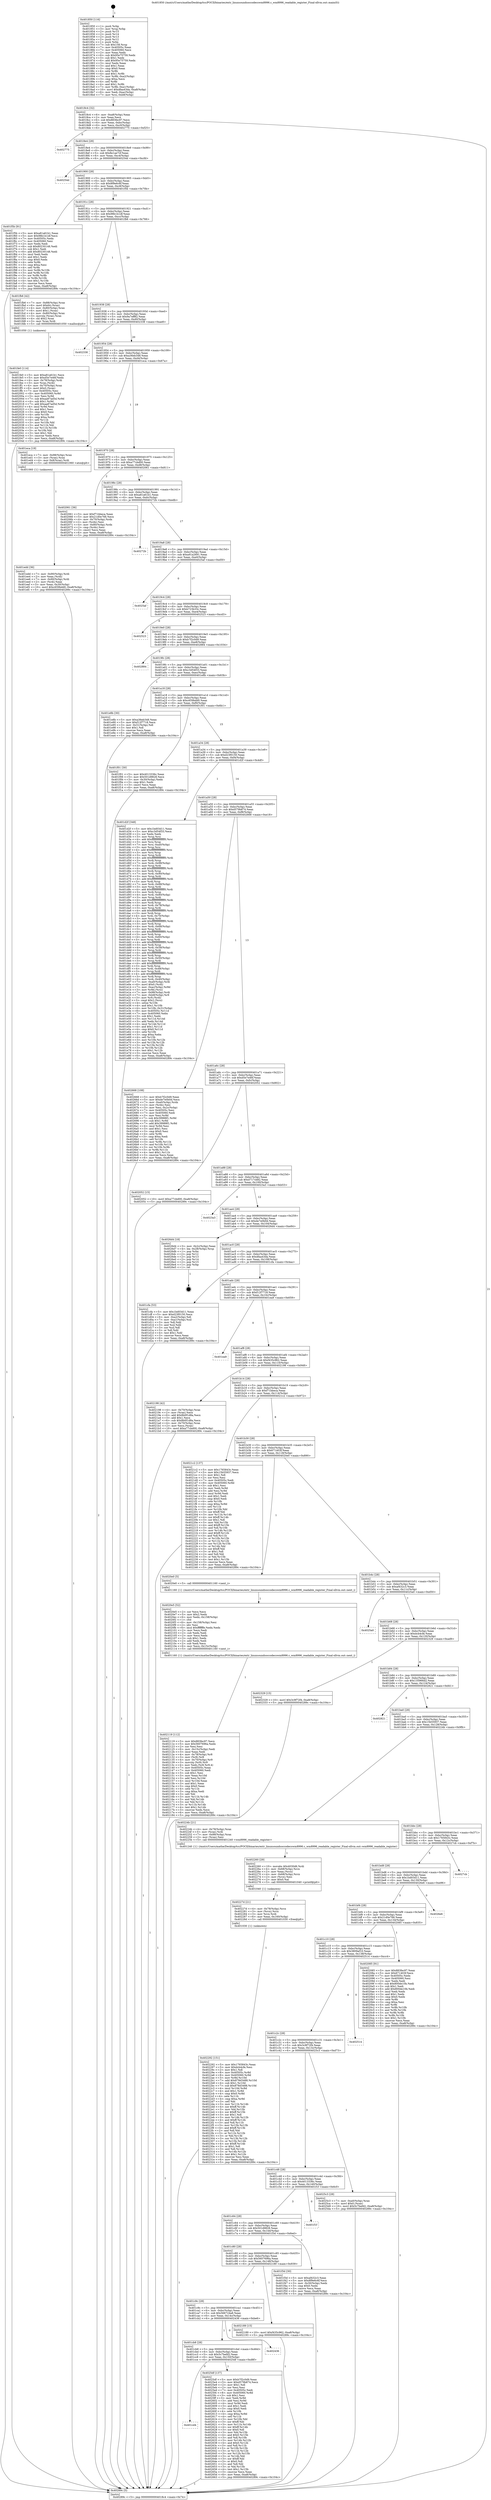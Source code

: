 digraph "0x401850" {
  label = "0x401850 (/mnt/c/Users/mathe/Desktop/tcc/POCII/binaries/extr_linuxsoundsoccodecswm8996.c_wm8996_readable_register_Final-ollvm.out::main(0))"
  labelloc = "t"
  node[shape=record]

  Entry [label="",width=0.3,height=0.3,shape=circle,fillcolor=black,style=filled]
  "0x4018c4" [label="{
     0x4018c4 [32]\l
     | [instrs]\l
     &nbsp;&nbsp;0x4018c4 \<+6\>: mov -0xa8(%rbp),%eax\l
     &nbsp;&nbsp;0x4018ca \<+2\>: mov %eax,%ecx\l
     &nbsp;&nbsp;0x4018cc \<+6\>: sub $0x883fec97,%ecx\l
     &nbsp;&nbsp;0x4018d2 \<+6\>: mov %eax,-0xbc(%rbp)\l
     &nbsp;&nbsp;0x4018d8 \<+6\>: mov %ecx,-0xc0(%rbp)\l
     &nbsp;&nbsp;0x4018de \<+6\>: je 0000000000402775 \<main+0xf25\>\l
  }"]
  "0x402775" [label="{
     0x402775\l
  }", style=dashed]
  "0x4018e4" [label="{
     0x4018e4 [28]\l
     | [instrs]\l
     &nbsp;&nbsp;0x4018e4 \<+5\>: jmp 00000000004018e9 \<main+0x99\>\l
     &nbsp;&nbsp;0x4018e9 \<+6\>: mov -0xbc(%rbp),%eax\l
     &nbsp;&nbsp;0x4018ef \<+5\>: sub $0x8e1ae7cf,%eax\l
     &nbsp;&nbsp;0x4018f4 \<+6\>: mov %eax,-0xc4(%rbp)\l
     &nbsp;&nbsp;0x4018fa \<+6\>: je 000000000040254d \<main+0xcfd\>\l
  }"]
  Exit [label="",width=0.3,height=0.3,shape=circle,fillcolor=black,style=filled,peripheries=2]
  "0x40254d" [label="{
     0x40254d\l
  }", style=dashed]
  "0x401900" [label="{
     0x401900 [28]\l
     | [instrs]\l
     &nbsp;&nbsp;0x401900 \<+5\>: jmp 0000000000401905 \<main+0xb5\>\l
     &nbsp;&nbsp;0x401905 \<+6\>: mov -0xbc(%rbp),%eax\l
     &nbsp;&nbsp;0x40190b \<+5\>: sub $0x8f9e6c6f,%eax\l
     &nbsp;&nbsp;0x401910 \<+6\>: mov %eax,-0xc8(%rbp)\l
     &nbsp;&nbsp;0x401916 \<+6\>: je 0000000000401f5b \<main+0x70b\>\l
  }"]
  "0x401cd4" [label="{
     0x401cd4\l
  }", style=dashed]
  "0x401f5b" [label="{
     0x401f5b [91]\l
     | [instrs]\l
     &nbsp;&nbsp;0x401f5b \<+5\>: mov $0xa81a61b1,%eax\l
     &nbsp;&nbsp;0x401f60 \<+5\>: mov $0x98b1b1df,%ecx\l
     &nbsp;&nbsp;0x401f65 \<+7\>: mov 0x40505c,%edx\l
     &nbsp;&nbsp;0x401f6c \<+7\>: mov 0x405060,%esi\l
     &nbsp;&nbsp;0x401f73 \<+2\>: mov %edx,%edi\l
     &nbsp;&nbsp;0x401f75 \<+6\>: sub $0x80230148,%edi\l
     &nbsp;&nbsp;0x401f7b \<+3\>: sub $0x1,%edi\l
     &nbsp;&nbsp;0x401f7e \<+6\>: add $0x80230148,%edi\l
     &nbsp;&nbsp;0x401f84 \<+3\>: imul %edi,%edx\l
     &nbsp;&nbsp;0x401f87 \<+3\>: and $0x1,%edx\l
     &nbsp;&nbsp;0x401f8a \<+3\>: cmp $0x0,%edx\l
     &nbsp;&nbsp;0x401f8d \<+4\>: sete %r8b\l
     &nbsp;&nbsp;0x401f91 \<+3\>: cmp $0xa,%esi\l
     &nbsp;&nbsp;0x401f94 \<+4\>: setl %r9b\l
     &nbsp;&nbsp;0x401f98 \<+3\>: mov %r8b,%r10b\l
     &nbsp;&nbsp;0x401f9b \<+3\>: and %r9b,%r10b\l
     &nbsp;&nbsp;0x401f9e \<+3\>: xor %r9b,%r8b\l
     &nbsp;&nbsp;0x401fa1 \<+3\>: or %r8b,%r10b\l
     &nbsp;&nbsp;0x401fa4 \<+4\>: test $0x1,%r10b\l
     &nbsp;&nbsp;0x401fa8 \<+3\>: cmovne %ecx,%eax\l
     &nbsp;&nbsp;0x401fab \<+6\>: mov %eax,-0xa8(%rbp)\l
     &nbsp;&nbsp;0x401fb1 \<+5\>: jmp 000000000040289c \<main+0x104c\>\l
  }"]
  "0x40191c" [label="{
     0x40191c [28]\l
     | [instrs]\l
     &nbsp;&nbsp;0x40191c \<+5\>: jmp 0000000000401921 \<main+0xd1\>\l
     &nbsp;&nbsp;0x401921 \<+6\>: mov -0xbc(%rbp),%eax\l
     &nbsp;&nbsp;0x401927 \<+5\>: sub $0x98b1b1df,%eax\l
     &nbsp;&nbsp;0x40192c \<+6\>: mov %eax,-0xcc(%rbp)\l
     &nbsp;&nbsp;0x401932 \<+6\>: je 0000000000401fb6 \<main+0x766\>\l
  }"]
  "0x4025df" [label="{
     0x4025df [137]\l
     | [instrs]\l
     &nbsp;&nbsp;0x4025df \<+5\>: mov $0xb7f2c0d9,%eax\l
     &nbsp;&nbsp;0x4025e4 \<+5\>: mov $0xd579b874,%ecx\l
     &nbsp;&nbsp;0x4025e9 \<+2\>: mov $0x1,%dl\l
     &nbsp;&nbsp;0x4025eb \<+2\>: xor %esi,%esi\l
     &nbsp;&nbsp;0x4025ed \<+7\>: mov 0x40505c,%edi\l
     &nbsp;&nbsp;0x4025f4 \<+8\>: mov 0x405060,%r8d\l
     &nbsp;&nbsp;0x4025fc \<+3\>: sub $0x1,%esi\l
     &nbsp;&nbsp;0x4025ff \<+3\>: mov %edi,%r9d\l
     &nbsp;&nbsp;0x402602 \<+3\>: add %esi,%r9d\l
     &nbsp;&nbsp;0x402605 \<+4\>: imul %r9d,%edi\l
     &nbsp;&nbsp;0x402609 \<+3\>: and $0x1,%edi\l
     &nbsp;&nbsp;0x40260c \<+3\>: cmp $0x0,%edi\l
     &nbsp;&nbsp;0x40260f \<+4\>: sete %r10b\l
     &nbsp;&nbsp;0x402613 \<+4\>: cmp $0xa,%r8d\l
     &nbsp;&nbsp;0x402617 \<+4\>: setl %r11b\l
     &nbsp;&nbsp;0x40261b \<+3\>: mov %r10b,%bl\l
     &nbsp;&nbsp;0x40261e \<+3\>: xor $0xff,%bl\l
     &nbsp;&nbsp;0x402621 \<+3\>: mov %r11b,%r14b\l
     &nbsp;&nbsp;0x402624 \<+4\>: xor $0xff,%r14b\l
     &nbsp;&nbsp;0x402628 \<+3\>: xor $0x0,%dl\l
     &nbsp;&nbsp;0x40262b \<+3\>: mov %bl,%r15b\l
     &nbsp;&nbsp;0x40262e \<+4\>: and $0x0,%r15b\l
     &nbsp;&nbsp;0x402632 \<+3\>: and %dl,%r10b\l
     &nbsp;&nbsp;0x402635 \<+3\>: mov %r14b,%r12b\l
     &nbsp;&nbsp;0x402638 \<+4\>: and $0x0,%r12b\l
     &nbsp;&nbsp;0x40263c \<+3\>: and %dl,%r11b\l
     &nbsp;&nbsp;0x40263f \<+3\>: or %r10b,%r15b\l
     &nbsp;&nbsp;0x402642 \<+3\>: or %r11b,%r12b\l
     &nbsp;&nbsp;0x402645 \<+3\>: xor %r12b,%r15b\l
     &nbsp;&nbsp;0x402648 \<+3\>: or %r14b,%bl\l
     &nbsp;&nbsp;0x40264b \<+3\>: xor $0xff,%bl\l
     &nbsp;&nbsp;0x40264e \<+3\>: or $0x0,%dl\l
     &nbsp;&nbsp;0x402651 \<+2\>: and %dl,%bl\l
     &nbsp;&nbsp;0x402653 \<+3\>: or %bl,%r15b\l
     &nbsp;&nbsp;0x402656 \<+4\>: test $0x1,%r15b\l
     &nbsp;&nbsp;0x40265a \<+3\>: cmovne %ecx,%eax\l
     &nbsp;&nbsp;0x40265d \<+6\>: mov %eax,-0xa8(%rbp)\l
     &nbsp;&nbsp;0x402663 \<+5\>: jmp 000000000040289c \<main+0x104c\>\l
  }"]
  "0x401fb6" [label="{
     0x401fb6 [42]\l
     | [instrs]\l
     &nbsp;&nbsp;0x401fb6 \<+7\>: mov -0x88(%rbp),%rax\l
     &nbsp;&nbsp;0x401fbd \<+6\>: movl $0x64,(%rax)\l
     &nbsp;&nbsp;0x401fc3 \<+4\>: mov -0x80(%rbp),%rax\l
     &nbsp;&nbsp;0x401fc7 \<+6\>: movl $0x1,(%rax)\l
     &nbsp;&nbsp;0x401fcd \<+4\>: mov -0x80(%rbp),%rax\l
     &nbsp;&nbsp;0x401fd1 \<+3\>: movslq (%rax),%rax\l
     &nbsp;&nbsp;0x401fd4 \<+4\>: shl $0x2,%rax\l
     &nbsp;&nbsp;0x401fd8 \<+3\>: mov %rax,%rdi\l
     &nbsp;&nbsp;0x401fdb \<+5\>: call 0000000000401050 \<malloc@plt\>\l
     | [calls]\l
     &nbsp;&nbsp;0x401050 \{1\} (unknown)\l
  }"]
  "0x401938" [label="{
     0x401938 [28]\l
     | [instrs]\l
     &nbsp;&nbsp;0x401938 \<+5\>: jmp 000000000040193d \<main+0xed\>\l
     &nbsp;&nbsp;0x40193d \<+6\>: mov -0xbc(%rbp),%eax\l
     &nbsp;&nbsp;0x401943 \<+5\>: sub $0x9a7eff82,%eax\l
     &nbsp;&nbsp;0x401948 \<+6\>: mov %eax,-0xd0(%rbp)\l
     &nbsp;&nbsp;0x40194e \<+6\>: je 0000000000402338 \<main+0xae8\>\l
  }"]
  "0x401cb8" [label="{
     0x401cb8 [28]\l
     | [instrs]\l
     &nbsp;&nbsp;0x401cb8 \<+5\>: jmp 0000000000401cbd \<main+0x46d\>\l
     &nbsp;&nbsp;0x401cbd \<+6\>: mov -0xbc(%rbp),%eax\l
     &nbsp;&nbsp;0x401cc3 \<+5\>: sub $0x5c7befd2,%eax\l
     &nbsp;&nbsp;0x401cc8 \<+6\>: mov %eax,-0x150(%rbp)\l
     &nbsp;&nbsp;0x401cce \<+6\>: je 00000000004025df \<main+0xd8f\>\l
  }"]
  "0x402338" [label="{
     0x402338\l
  }", style=dashed]
  "0x401954" [label="{
     0x401954 [28]\l
     | [instrs]\l
     &nbsp;&nbsp;0x401954 \<+5\>: jmp 0000000000401959 \<main+0x109\>\l
     &nbsp;&nbsp;0x401959 \<+6\>: mov -0xbc(%rbp),%eax\l
     &nbsp;&nbsp;0x40195f \<+5\>: sub $0xa36eb348,%eax\l
     &nbsp;&nbsp;0x401964 \<+6\>: mov %eax,-0xd4(%rbp)\l
     &nbsp;&nbsp;0x40196a \<+6\>: je 0000000000401eca \<main+0x67a\>\l
  }"]
  "0x402436" [label="{
     0x402436\l
  }", style=dashed]
  "0x401eca" [label="{
     0x401eca [19]\l
     | [instrs]\l
     &nbsp;&nbsp;0x401eca \<+7\>: mov -0x98(%rbp),%rax\l
     &nbsp;&nbsp;0x401ed1 \<+3\>: mov (%rax),%rax\l
     &nbsp;&nbsp;0x401ed4 \<+4\>: mov 0x8(%rax),%rdi\l
     &nbsp;&nbsp;0x401ed8 \<+5\>: call 0000000000401060 \<atoi@plt\>\l
     | [calls]\l
     &nbsp;&nbsp;0x401060 \{1\} (unknown)\l
  }"]
  "0x401970" [label="{
     0x401970 [28]\l
     | [instrs]\l
     &nbsp;&nbsp;0x401970 \<+5\>: jmp 0000000000401975 \<main+0x125\>\l
     &nbsp;&nbsp;0x401975 \<+6\>: mov -0xbc(%rbp),%eax\l
     &nbsp;&nbsp;0x40197b \<+5\>: sub $0xa77cbd00,%eax\l
     &nbsp;&nbsp;0x401980 \<+6\>: mov %eax,-0xd8(%rbp)\l
     &nbsp;&nbsp;0x401986 \<+6\>: je 0000000000402061 \<main+0x811\>\l
  }"]
  "0x402292" [label="{
     0x402292 [151]\l
     | [instrs]\l
     &nbsp;&nbsp;0x402292 \<+5\>: mov $0x1765843c,%eax\l
     &nbsp;&nbsp;0x402297 \<+5\>: mov $0xdcb4cfe,%esi\l
     &nbsp;&nbsp;0x40229c \<+2\>: mov $0x1,%dl\l
     &nbsp;&nbsp;0x40229e \<+8\>: mov 0x40505c,%r8d\l
     &nbsp;&nbsp;0x4022a6 \<+8\>: mov 0x405060,%r9d\l
     &nbsp;&nbsp;0x4022ae \<+3\>: mov %r8d,%r10d\l
     &nbsp;&nbsp;0x4022b1 \<+7\>: add $0x878d3488,%r10d\l
     &nbsp;&nbsp;0x4022b8 \<+4\>: sub $0x1,%r10d\l
     &nbsp;&nbsp;0x4022bc \<+7\>: sub $0x878d3488,%r10d\l
     &nbsp;&nbsp;0x4022c3 \<+4\>: imul %r10d,%r8d\l
     &nbsp;&nbsp;0x4022c7 \<+4\>: and $0x1,%r8d\l
     &nbsp;&nbsp;0x4022cb \<+4\>: cmp $0x0,%r8d\l
     &nbsp;&nbsp;0x4022cf \<+4\>: sete %r11b\l
     &nbsp;&nbsp;0x4022d3 \<+4\>: cmp $0xa,%r9d\l
     &nbsp;&nbsp;0x4022d7 \<+3\>: setl %bl\l
     &nbsp;&nbsp;0x4022da \<+3\>: mov %r11b,%r14b\l
     &nbsp;&nbsp;0x4022dd \<+4\>: xor $0xff,%r14b\l
     &nbsp;&nbsp;0x4022e1 \<+3\>: mov %bl,%r15b\l
     &nbsp;&nbsp;0x4022e4 \<+4\>: xor $0xff,%r15b\l
     &nbsp;&nbsp;0x4022e8 \<+3\>: xor $0x1,%dl\l
     &nbsp;&nbsp;0x4022eb \<+3\>: mov %r14b,%r12b\l
     &nbsp;&nbsp;0x4022ee \<+4\>: and $0xff,%r12b\l
     &nbsp;&nbsp;0x4022f2 \<+3\>: and %dl,%r11b\l
     &nbsp;&nbsp;0x4022f5 \<+3\>: mov %r15b,%r13b\l
     &nbsp;&nbsp;0x4022f8 \<+4\>: and $0xff,%r13b\l
     &nbsp;&nbsp;0x4022fc \<+2\>: and %dl,%bl\l
     &nbsp;&nbsp;0x4022fe \<+3\>: or %r11b,%r12b\l
     &nbsp;&nbsp;0x402301 \<+3\>: or %bl,%r13b\l
     &nbsp;&nbsp;0x402304 \<+3\>: xor %r13b,%r12b\l
     &nbsp;&nbsp;0x402307 \<+3\>: or %r15b,%r14b\l
     &nbsp;&nbsp;0x40230a \<+4\>: xor $0xff,%r14b\l
     &nbsp;&nbsp;0x40230e \<+3\>: or $0x1,%dl\l
     &nbsp;&nbsp;0x402311 \<+3\>: and %dl,%r14b\l
     &nbsp;&nbsp;0x402314 \<+3\>: or %r14b,%r12b\l
     &nbsp;&nbsp;0x402317 \<+4\>: test $0x1,%r12b\l
     &nbsp;&nbsp;0x40231b \<+3\>: cmovne %esi,%eax\l
     &nbsp;&nbsp;0x40231e \<+6\>: mov %eax,-0xa8(%rbp)\l
     &nbsp;&nbsp;0x402324 \<+5\>: jmp 000000000040289c \<main+0x104c\>\l
  }"]
  "0x402061" [label="{
     0x402061 [36]\l
     | [instrs]\l
     &nbsp;&nbsp;0x402061 \<+5\>: mov $0xf71bbeca,%eax\l
     &nbsp;&nbsp;0x402066 \<+5\>: mov $0x21d0e766,%ecx\l
     &nbsp;&nbsp;0x40206b \<+4\>: mov -0x70(%rbp),%rdx\l
     &nbsp;&nbsp;0x40206f \<+2\>: mov (%rdx),%esi\l
     &nbsp;&nbsp;0x402071 \<+4\>: mov -0x80(%rbp),%rdx\l
     &nbsp;&nbsp;0x402075 \<+2\>: cmp (%rdx),%esi\l
     &nbsp;&nbsp;0x402077 \<+3\>: cmovl %ecx,%eax\l
     &nbsp;&nbsp;0x40207a \<+6\>: mov %eax,-0xa8(%rbp)\l
     &nbsp;&nbsp;0x402080 \<+5\>: jmp 000000000040289c \<main+0x104c\>\l
  }"]
  "0x40198c" [label="{
     0x40198c [28]\l
     | [instrs]\l
     &nbsp;&nbsp;0x40198c \<+5\>: jmp 0000000000401991 \<main+0x141\>\l
     &nbsp;&nbsp;0x401991 \<+6\>: mov -0xbc(%rbp),%eax\l
     &nbsp;&nbsp;0x401997 \<+5\>: sub $0xa81a61b1,%eax\l
     &nbsp;&nbsp;0x40199c \<+6\>: mov %eax,-0xdc(%rbp)\l
     &nbsp;&nbsp;0x4019a2 \<+6\>: je 000000000040272b \<main+0xedb\>\l
  }"]
  "0x40227d" [label="{
     0x40227d [21]\l
     | [instrs]\l
     &nbsp;&nbsp;0x40227d \<+4\>: mov -0x78(%rbp),%rcx\l
     &nbsp;&nbsp;0x402281 \<+3\>: mov (%rcx),%rcx\l
     &nbsp;&nbsp;0x402284 \<+3\>: mov %rcx,%rdi\l
     &nbsp;&nbsp;0x402287 \<+6\>: mov %eax,-0x160(%rbp)\l
     &nbsp;&nbsp;0x40228d \<+5\>: call 0000000000401030 \<free@plt\>\l
     | [calls]\l
     &nbsp;&nbsp;0x401030 \{1\} (unknown)\l
  }"]
  "0x40272b" [label="{
     0x40272b\l
  }", style=dashed]
  "0x4019a8" [label="{
     0x4019a8 [28]\l
     | [instrs]\l
     &nbsp;&nbsp;0x4019a8 \<+5\>: jmp 00000000004019ad \<main+0x15d\>\l
     &nbsp;&nbsp;0x4019ad \<+6\>: mov -0xbc(%rbp),%eax\l
     &nbsp;&nbsp;0x4019b3 \<+5\>: sub $0xa91a2691,%eax\l
     &nbsp;&nbsp;0x4019b8 \<+6\>: mov %eax,-0xe0(%rbp)\l
     &nbsp;&nbsp;0x4019be \<+6\>: je 00000000004025af \<main+0xd5f\>\l
  }"]
  "0x402260" [label="{
     0x402260 [29]\l
     | [instrs]\l
     &nbsp;&nbsp;0x402260 \<+10\>: movabs $0x4030d6,%rdi\l
     &nbsp;&nbsp;0x40226a \<+4\>: mov -0x68(%rbp),%rcx\l
     &nbsp;&nbsp;0x40226e \<+2\>: mov %eax,(%rcx)\l
     &nbsp;&nbsp;0x402270 \<+4\>: mov -0x68(%rbp),%rcx\l
     &nbsp;&nbsp;0x402274 \<+2\>: mov (%rcx),%esi\l
     &nbsp;&nbsp;0x402276 \<+2\>: mov $0x0,%al\l
     &nbsp;&nbsp;0x402278 \<+5\>: call 0000000000401040 \<printf@plt\>\l
     | [calls]\l
     &nbsp;&nbsp;0x401040 \{1\} (unknown)\l
  }"]
  "0x4025af" [label="{
     0x4025af\l
  }", style=dashed]
  "0x4019c4" [label="{
     0x4019c4 [28]\l
     | [instrs]\l
     &nbsp;&nbsp;0x4019c4 \<+5\>: jmp 00000000004019c9 \<main+0x179\>\l
     &nbsp;&nbsp;0x4019c9 \<+6\>: mov -0xbc(%rbp),%eax\l
     &nbsp;&nbsp;0x4019cf \<+5\>: sub $0xb723b33c,%eax\l
     &nbsp;&nbsp;0x4019d4 \<+6\>: mov %eax,-0xe4(%rbp)\l
     &nbsp;&nbsp;0x4019da \<+6\>: je 0000000000402523 \<main+0xcd3\>\l
  }"]
  "0x401c9c" [label="{
     0x401c9c [28]\l
     | [instrs]\l
     &nbsp;&nbsp;0x401c9c \<+5\>: jmp 0000000000401ca1 \<main+0x451\>\l
     &nbsp;&nbsp;0x401ca1 \<+6\>: mov -0xbc(%rbp),%eax\l
     &nbsp;&nbsp;0x401ca7 \<+5\>: sub $0x566724a8,%eax\l
     &nbsp;&nbsp;0x401cac \<+6\>: mov %eax,-0x14c(%rbp)\l
     &nbsp;&nbsp;0x401cb2 \<+6\>: je 0000000000402436 \<main+0xbe6\>\l
  }"]
  "0x402523" [label="{
     0x402523\l
  }", style=dashed]
  "0x4019e0" [label="{
     0x4019e0 [28]\l
     | [instrs]\l
     &nbsp;&nbsp;0x4019e0 \<+5\>: jmp 00000000004019e5 \<main+0x195\>\l
     &nbsp;&nbsp;0x4019e5 \<+6\>: mov -0xbc(%rbp),%eax\l
     &nbsp;&nbsp;0x4019eb \<+5\>: sub $0xb7f2c0d9,%eax\l
     &nbsp;&nbsp;0x4019f0 \<+6\>: mov %eax,-0xe8(%rbp)\l
     &nbsp;&nbsp;0x4019f6 \<+6\>: je 0000000000402884 \<main+0x1034\>\l
  }"]
  "0x402189" [label="{
     0x402189 [15]\l
     | [instrs]\l
     &nbsp;&nbsp;0x402189 \<+10\>: movl $0xf435c962,-0xa8(%rbp)\l
     &nbsp;&nbsp;0x402193 \<+5\>: jmp 000000000040289c \<main+0x104c\>\l
  }"]
  "0x402884" [label="{
     0x402884\l
  }", style=dashed]
  "0x4019fc" [label="{
     0x4019fc [28]\l
     | [instrs]\l
     &nbsp;&nbsp;0x4019fc \<+5\>: jmp 0000000000401a01 \<main+0x1b1\>\l
     &nbsp;&nbsp;0x401a01 \<+6\>: mov -0xbc(%rbp),%eax\l
     &nbsp;&nbsp;0x401a07 \<+5\>: sub $0xc3d54f33,%eax\l
     &nbsp;&nbsp;0x401a0c \<+6\>: mov %eax,-0xec(%rbp)\l
     &nbsp;&nbsp;0x401a12 \<+6\>: je 0000000000401e8b \<main+0x63b\>\l
  }"]
  "0x402119" [label="{
     0x402119 [112]\l
     | [instrs]\l
     &nbsp;&nbsp;0x402119 \<+5\>: mov $0x883fec97,%ecx\l
     &nbsp;&nbsp;0x40211e \<+5\>: mov $0x5607696a,%edx\l
     &nbsp;&nbsp;0x402123 \<+2\>: xor %esi,%esi\l
     &nbsp;&nbsp;0x402125 \<+6\>: mov -0x15c(%rbp),%edi\l
     &nbsp;&nbsp;0x40212b \<+3\>: imul %eax,%edi\l
     &nbsp;&nbsp;0x40212e \<+4\>: mov -0x78(%rbp),%r8\l
     &nbsp;&nbsp;0x402132 \<+3\>: mov (%r8),%r8\l
     &nbsp;&nbsp;0x402135 \<+4\>: mov -0x70(%rbp),%r9\l
     &nbsp;&nbsp;0x402139 \<+3\>: movslq (%r9),%r9\l
     &nbsp;&nbsp;0x40213c \<+4\>: mov %edi,(%r8,%r9,4)\l
     &nbsp;&nbsp;0x402140 \<+7\>: mov 0x40505c,%eax\l
     &nbsp;&nbsp;0x402147 \<+7\>: mov 0x405060,%edi\l
     &nbsp;&nbsp;0x40214e \<+3\>: sub $0x1,%esi\l
     &nbsp;&nbsp;0x402151 \<+3\>: mov %eax,%r10d\l
     &nbsp;&nbsp;0x402154 \<+3\>: add %esi,%r10d\l
     &nbsp;&nbsp;0x402157 \<+4\>: imul %r10d,%eax\l
     &nbsp;&nbsp;0x40215b \<+3\>: and $0x1,%eax\l
     &nbsp;&nbsp;0x40215e \<+3\>: cmp $0x0,%eax\l
     &nbsp;&nbsp;0x402161 \<+4\>: sete %r11b\l
     &nbsp;&nbsp;0x402165 \<+3\>: cmp $0xa,%edi\l
     &nbsp;&nbsp;0x402168 \<+3\>: setl %bl\l
     &nbsp;&nbsp;0x40216b \<+3\>: mov %r11b,%r14b\l
     &nbsp;&nbsp;0x40216e \<+3\>: and %bl,%r14b\l
     &nbsp;&nbsp;0x402171 \<+3\>: xor %bl,%r11b\l
     &nbsp;&nbsp;0x402174 \<+3\>: or %r11b,%r14b\l
     &nbsp;&nbsp;0x402177 \<+4\>: test $0x1,%r14b\l
     &nbsp;&nbsp;0x40217b \<+3\>: cmovne %edx,%ecx\l
     &nbsp;&nbsp;0x40217e \<+6\>: mov %ecx,-0xa8(%rbp)\l
     &nbsp;&nbsp;0x402184 \<+5\>: jmp 000000000040289c \<main+0x104c\>\l
  }"]
  "0x401e8b" [label="{
     0x401e8b [30]\l
     | [instrs]\l
     &nbsp;&nbsp;0x401e8b \<+5\>: mov $0xa36eb348,%eax\l
     &nbsp;&nbsp;0x401e90 \<+5\>: mov $0xf12f7718,%ecx\l
     &nbsp;&nbsp;0x401e95 \<+3\>: mov -0x31(%rbp),%dl\l
     &nbsp;&nbsp;0x401e98 \<+3\>: test $0x1,%dl\l
     &nbsp;&nbsp;0x401e9b \<+3\>: cmovne %ecx,%eax\l
     &nbsp;&nbsp;0x401e9e \<+6\>: mov %eax,-0xa8(%rbp)\l
     &nbsp;&nbsp;0x401ea4 \<+5\>: jmp 000000000040289c \<main+0x104c\>\l
  }"]
  "0x401a18" [label="{
     0x401a18 [28]\l
     | [instrs]\l
     &nbsp;&nbsp;0x401a18 \<+5\>: jmp 0000000000401a1d \<main+0x1cd\>\l
     &nbsp;&nbsp;0x401a1d \<+6\>: mov -0xbc(%rbp),%eax\l
     &nbsp;&nbsp;0x401a23 \<+5\>: sub $0xc659bdd0,%eax\l
     &nbsp;&nbsp;0x401a28 \<+6\>: mov %eax,-0xf0(%rbp)\l
     &nbsp;&nbsp;0x401a2e \<+6\>: je 0000000000401f01 \<main+0x6b1\>\l
  }"]
  "0x4020e5" [label="{
     0x4020e5 [52]\l
     | [instrs]\l
     &nbsp;&nbsp;0x4020e5 \<+2\>: xor %ecx,%ecx\l
     &nbsp;&nbsp;0x4020e7 \<+5\>: mov $0x2,%edx\l
     &nbsp;&nbsp;0x4020ec \<+6\>: mov %edx,-0x158(%rbp)\l
     &nbsp;&nbsp;0x4020f2 \<+1\>: cltd\l
     &nbsp;&nbsp;0x4020f3 \<+6\>: mov -0x158(%rbp),%esi\l
     &nbsp;&nbsp;0x4020f9 \<+2\>: idiv %esi\l
     &nbsp;&nbsp;0x4020fb \<+6\>: imul $0xfffffffe,%edx,%edx\l
     &nbsp;&nbsp;0x402101 \<+2\>: mov %ecx,%edi\l
     &nbsp;&nbsp;0x402103 \<+2\>: sub %edx,%edi\l
     &nbsp;&nbsp;0x402105 \<+2\>: mov %ecx,%edx\l
     &nbsp;&nbsp;0x402107 \<+3\>: sub $0x1,%edx\l
     &nbsp;&nbsp;0x40210a \<+2\>: add %edx,%edi\l
     &nbsp;&nbsp;0x40210c \<+2\>: sub %edi,%ecx\l
     &nbsp;&nbsp;0x40210e \<+6\>: mov %ecx,-0x15c(%rbp)\l
     &nbsp;&nbsp;0x402114 \<+5\>: call 0000000000401160 \<next_i\>\l
     | [calls]\l
     &nbsp;&nbsp;0x401160 \{1\} (/mnt/c/Users/mathe/Desktop/tcc/POCII/binaries/extr_linuxsoundsoccodecswm8996.c_wm8996_readable_register_Final-ollvm.out::next_i)\l
  }"]
  "0x401f01" [label="{
     0x401f01 [30]\l
     | [instrs]\l
     &nbsp;&nbsp;0x401f01 \<+5\>: mov $0x4013336c,%eax\l
     &nbsp;&nbsp;0x401f06 \<+5\>: mov $0x501d9828,%ecx\l
     &nbsp;&nbsp;0x401f0b \<+3\>: mov -0x30(%rbp),%edx\l
     &nbsp;&nbsp;0x401f0e \<+3\>: cmp $0x1,%edx\l
     &nbsp;&nbsp;0x401f11 \<+3\>: cmovl %ecx,%eax\l
     &nbsp;&nbsp;0x401f14 \<+6\>: mov %eax,-0xa8(%rbp)\l
     &nbsp;&nbsp;0x401f1a \<+5\>: jmp 000000000040289c \<main+0x104c\>\l
  }"]
  "0x401a34" [label="{
     0x401a34 [28]\l
     | [instrs]\l
     &nbsp;&nbsp;0x401a34 \<+5\>: jmp 0000000000401a39 \<main+0x1e9\>\l
     &nbsp;&nbsp;0x401a39 \<+6\>: mov -0xbc(%rbp),%eax\l
     &nbsp;&nbsp;0x401a3f \<+5\>: sub $0xd23f0150,%eax\l
     &nbsp;&nbsp;0x401a44 \<+6\>: mov %eax,-0xf4(%rbp)\l
     &nbsp;&nbsp;0x401a4a \<+6\>: je 0000000000401d2f \<main+0x4df\>\l
  }"]
  "0x401fe0" [label="{
     0x401fe0 [114]\l
     | [instrs]\l
     &nbsp;&nbsp;0x401fe0 \<+5\>: mov $0xa81a61b1,%ecx\l
     &nbsp;&nbsp;0x401fe5 \<+5\>: mov $0xd5e7e46f,%edx\l
     &nbsp;&nbsp;0x401fea \<+4\>: mov -0x78(%rbp),%rdi\l
     &nbsp;&nbsp;0x401fee \<+3\>: mov %rax,(%rdi)\l
     &nbsp;&nbsp;0x401ff1 \<+4\>: mov -0x70(%rbp),%rax\l
     &nbsp;&nbsp;0x401ff5 \<+6\>: movl $0x0,(%rax)\l
     &nbsp;&nbsp;0x401ffb \<+7\>: mov 0x40505c,%esi\l
     &nbsp;&nbsp;0x402002 \<+8\>: mov 0x405060,%r8d\l
     &nbsp;&nbsp;0x40200a \<+3\>: mov %esi,%r9d\l
     &nbsp;&nbsp;0x40200d \<+7\>: sub $0xaa87ad5d,%r9d\l
     &nbsp;&nbsp;0x402014 \<+4\>: sub $0x1,%r9d\l
     &nbsp;&nbsp;0x402018 \<+7\>: add $0xaa87ad5d,%r9d\l
     &nbsp;&nbsp;0x40201f \<+4\>: imul %r9d,%esi\l
     &nbsp;&nbsp;0x402023 \<+3\>: and $0x1,%esi\l
     &nbsp;&nbsp;0x402026 \<+3\>: cmp $0x0,%esi\l
     &nbsp;&nbsp;0x402029 \<+4\>: sete %r10b\l
     &nbsp;&nbsp;0x40202d \<+4\>: cmp $0xa,%r8d\l
     &nbsp;&nbsp;0x402031 \<+4\>: setl %r11b\l
     &nbsp;&nbsp;0x402035 \<+3\>: mov %r10b,%bl\l
     &nbsp;&nbsp;0x402038 \<+3\>: and %r11b,%bl\l
     &nbsp;&nbsp;0x40203b \<+3\>: xor %r11b,%r10b\l
     &nbsp;&nbsp;0x40203e \<+3\>: or %r10b,%bl\l
     &nbsp;&nbsp;0x402041 \<+3\>: test $0x1,%bl\l
     &nbsp;&nbsp;0x402044 \<+3\>: cmovne %edx,%ecx\l
     &nbsp;&nbsp;0x402047 \<+6\>: mov %ecx,-0xa8(%rbp)\l
     &nbsp;&nbsp;0x40204d \<+5\>: jmp 000000000040289c \<main+0x104c\>\l
  }"]
  "0x401d2f" [label="{
     0x401d2f [348]\l
     | [instrs]\l
     &nbsp;&nbsp;0x401d2f \<+5\>: mov $0x1bd03d11,%eax\l
     &nbsp;&nbsp;0x401d34 \<+5\>: mov $0xc3d54f33,%ecx\l
     &nbsp;&nbsp;0x401d39 \<+2\>: xor %edx,%edx\l
     &nbsp;&nbsp;0x401d3b \<+3\>: mov %rsp,%rsi\l
     &nbsp;&nbsp;0x401d3e \<+4\>: add $0xfffffffffffffff0,%rsi\l
     &nbsp;&nbsp;0x401d42 \<+3\>: mov %rsi,%rsp\l
     &nbsp;&nbsp;0x401d45 \<+7\>: mov %rsi,-0xa0(%rbp)\l
     &nbsp;&nbsp;0x401d4c \<+3\>: mov %rsp,%rsi\l
     &nbsp;&nbsp;0x401d4f \<+4\>: add $0xfffffffffffffff0,%rsi\l
     &nbsp;&nbsp;0x401d53 \<+3\>: mov %rsi,%rsp\l
     &nbsp;&nbsp;0x401d56 \<+3\>: mov %rsp,%rdi\l
     &nbsp;&nbsp;0x401d59 \<+4\>: add $0xfffffffffffffff0,%rdi\l
     &nbsp;&nbsp;0x401d5d \<+3\>: mov %rdi,%rsp\l
     &nbsp;&nbsp;0x401d60 \<+7\>: mov %rdi,-0x98(%rbp)\l
     &nbsp;&nbsp;0x401d67 \<+3\>: mov %rsp,%rdi\l
     &nbsp;&nbsp;0x401d6a \<+4\>: add $0xfffffffffffffff0,%rdi\l
     &nbsp;&nbsp;0x401d6e \<+3\>: mov %rdi,%rsp\l
     &nbsp;&nbsp;0x401d71 \<+7\>: mov %rdi,-0x90(%rbp)\l
     &nbsp;&nbsp;0x401d78 \<+3\>: mov %rsp,%rdi\l
     &nbsp;&nbsp;0x401d7b \<+4\>: add $0xfffffffffffffff0,%rdi\l
     &nbsp;&nbsp;0x401d7f \<+3\>: mov %rdi,%rsp\l
     &nbsp;&nbsp;0x401d82 \<+7\>: mov %rdi,-0x88(%rbp)\l
     &nbsp;&nbsp;0x401d89 \<+3\>: mov %rsp,%rdi\l
     &nbsp;&nbsp;0x401d8c \<+4\>: add $0xfffffffffffffff0,%rdi\l
     &nbsp;&nbsp;0x401d90 \<+3\>: mov %rdi,%rsp\l
     &nbsp;&nbsp;0x401d93 \<+4\>: mov %rdi,-0x80(%rbp)\l
     &nbsp;&nbsp;0x401d97 \<+3\>: mov %rsp,%rdi\l
     &nbsp;&nbsp;0x401d9a \<+4\>: add $0xfffffffffffffff0,%rdi\l
     &nbsp;&nbsp;0x401d9e \<+3\>: mov %rdi,%rsp\l
     &nbsp;&nbsp;0x401da1 \<+4\>: mov %rdi,-0x78(%rbp)\l
     &nbsp;&nbsp;0x401da5 \<+3\>: mov %rsp,%rdi\l
     &nbsp;&nbsp;0x401da8 \<+4\>: add $0xfffffffffffffff0,%rdi\l
     &nbsp;&nbsp;0x401dac \<+3\>: mov %rdi,%rsp\l
     &nbsp;&nbsp;0x401daf \<+4\>: mov %rdi,-0x70(%rbp)\l
     &nbsp;&nbsp;0x401db3 \<+3\>: mov %rsp,%rdi\l
     &nbsp;&nbsp;0x401db6 \<+4\>: add $0xfffffffffffffff0,%rdi\l
     &nbsp;&nbsp;0x401dba \<+3\>: mov %rdi,%rsp\l
     &nbsp;&nbsp;0x401dbd \<+4\>: mov %rdi,-0x68(%rbp)\l
     &nbsp;&nbsp;0x401dc1 \<+3\>: mov %rsp,%rdi\l
     &nbsp;&nbsp;0x401dc4 \<+4\>: add $0xfffffffffffffff0,%rdi\l
     &nbsp;&nbsp;0x401dc8 \<+3\>: mov %rdi,%rsp\l
     &nbsp;&nbsp;0x401dcb \<+4\>: mov %rdi,-0x60(%rbp)\l
     &nbsp;&nbsp;0x401dcf \<+3\>: mov %rsp,%rdi\l
     &nbsp;&nbsp;0x401dd2 \<+4\>: add $0xfffffffffffffff0,%rdi\l
     &nbsp;&nbsp;0x401dd6 \<+3\>: mov %rdi,%rsp\l
     &nbsp;&nbsp;0x401dd9 \<+4\>: mov %rdi,-0x58(%rbp)\l
     &nbsp;&nbsp;0x401ddd \<+3\>: mov %rsp,%rdi\l
     &nbsp;&nbsp;0x401de0 \<+4\>: add $0xfffffffffffffff0,%rdi\l
     &nbsp;&nbsp;0x401de4 \<+3\>: mov %rdi,%rsp\l
     &nbsp;&nbsp;0x401de7 \<+4\>: mov %rdi,-0x50(%rbp)\l
     &nbsp;&nbsp;0x401deb \<+3\>: mov %rsp,%rdi\l
     &nbsp;&nbsp;0x401dee \<+4\>: add $0xfffffffffffffff0,%rdi\l
     &nbsp;&nbsp;0x401df2 \<+3\>: mov %rdi,%rsp\l
     &nbsp;&nbsp;0x401df5 \<+4\>: mov %rdi,-0x48(%rbp)\l
     &nbsp;&nbsp;0x401df9 \<+3\>: mov %rsp,%rdi\l
     &nbsp;&nbsp;0x401dfc \<+4\>: add $0xfffffffffffffff0,%rdi\l
     &nbsp;&nbsp;0x401e00 \<+3\>: mov %rdi,%rsp\l
     &nbsp;&nbsp;0x401e03 \<+4\>: mov %rdi,-0x40(%rbp)\l
     &nbsp;&nbsp;0x401e07 \<+7\>: mov -0xa0(%rbp),%rdi\l
     &nbsp;&nbsp;0x401e0e \<+6\>: movl $0x0,(%rdi)\l
     &nbsp;&nbsp;0x401e14 \<+7\>: mov -0xac(%rbp),%r8d\l
     &nbsp;&nbsp;0x401e1b \<+3\>: mov %r8d,(%rsi)\l
     &nbsp;&nbsp;0x401e1e \<+7\>: mov -0x98(%rbp),%rdi\l
     &nbsp;&nbsp;0x401e25 \<+7\>: mov -0xb8(%rbp),%r9\l
     &nbsp;&nbsp;0x401e2c \<+3\>: mov %r9,(%rdi)\l
     &nbsp;&nbsp;0x401e2f \<+3\>: cmpl $0x2,(%rsi)\l
     &nbsp;&nbsp;0x401e32 \<+4\>: setne %r10b\l
     &nbsp;&nbsp;0x401e36 \<+4\>: and $0x1,%r10b\l
     &nbsp;&nbsp;0x401e3a \<+4\>: mov %r10b,-0x31(%rbp)\l
     &nbsp;&nbsp;0x401e3e \<+8\>: mov 0x40505c,%r11d\l
     &nbsp;&nbsp;0x401e46 \<+7\>: mov 0x405060,%ebx\l
     &nbsp;&nbsp;0x401e4d \<+3\>: sub $0x1,%edx\l
     &nbsp;&nbsp;0x401e50 \<+3\>: mov %r11d,%r14d\l
     &nbsp;&nbsp;0x401e53 \<+3\>: add %edx,%r14d\l
     &nbsp;&nbsp;0x401e56 \<+4\>: imul %r14d,%r11d\l
     &nbsp;&nbsp;0x401e5a \<+4\>: and $0x1,%r11d\l
     &nbsp;&nbsp;0x401e5e \<+4\>: cmp $0x0,%r11d\l
     &nbsp;&nbsp;0x401e62 \<+4\>: sete %r10b\l
     &nbsp;&nbsp;0x401e66 \<+3\>: cmp $0xa,%ebx\l
     &nbsp;&nbsp;0x401e69 \<+4\>: setl %r15b\l
     &nbsp;&nbsp;0x401e6d \<+3\>: mov %r10b,%r12b\l
     &nbsp;&nbsp;0x401e70 \<+3\>: and %r15b,%r12b\l
     &nbsp;&nbsp;0x401e73 \<+3\>: xor %r15b,%r10b\l
     &nbsp;&nbsp;0x401e76 \<+3\>: or %r10b,%r12b\l
     &nbsp;&nbsp;0x401e79 \<+4\>: test $0x1,%r12b\l
     &nbsp;&nbsp;0x401e7d \<+3\>: cmovne %ecx,%eax\l
     &nbsp;&nbsp;0x401e80 \<+6\>: mov %eax,-0xa8(%rbp)\l
     &nbsp;&nbsp;0x401e86 \<+5\>: jmp 000000000040289c \<main+0x104c\>\l
  }"]
  "0x401a50" [label="{
     0x401a50 [28]\l
     | [instrs]\l
     &nbsp;&nbsp;0x401a50 \<+5\>: jmp 0000000000401a55 \<main+0x205\>\l
     &nbsp;&nbsp;0x401a55 \<+6\>: mov -0xbc(%rbp),%eax\l
     &nbsp;&nbsp;0x401a5b \<+5\>: sub $0xd579b874,%eax\l
     &nbsp;&nbsp;0x401a60 \<+6\>: mov %eax,-0xf8(%rbp)\l
     &nbsp;&nbsp;0x401a66 \<+6\>: je 0000000000402668 \<main+0xe18\>\l
  }"]
  "0x401c80" [label="{
     0x401c80 [28]\l
     | [instrs]\l
     &nbsp;&nbsp;0x401c80 \<+5\>: jmp 0000000000401c85 \<main+0x435\>\l
     &nbsp;&nbsp;0x401c85 \<+6\>: mov -0xbc(%rbp),%eax\l
     &nbsp;&nbsp;0x401c8b \<+5\>: sub $0x5607696a,%eax\l
     &nbsp;&nbsp;0x401c90 \<+6\>: mov %eax,-0x148(%rbp)\l
     &nbsp;&nbsp;0x401c96 \<+6\>: je 0000000000402189 \<main+0x939\>\l
  }"]
  "0x402668" [label="{
     0x402668 [108]\l
     | [instrs]\l
     &nbsp;&nbsp;0x402668 \<+5\>: mov $0xb7f2c0d9,%eax\l
     &nbsp;&nbsp;0x40266d \<+5\>: mov $0xde7e0b0d,%ecx\l
     &nbsp;&nbsp;0x402672 \<+7\>: mov -0xa0(%rbp),%rdx\l
     &nbsp;&nbsp;0x402679 \<+2\>: mov (%rdx),%esi\l
     &nbsp;&nbsp;0x40267b \<+3\>: mov %esi,-0x2c(%rbp)\l
     &nbsp;&nbsp;0x40267e \<+7\>: mov 0x40505c,%esi\l
     &nbsp;&nbsp;0x402685 \<+7\>: mov 0x405060,%edi\l
     &nbsp;&nbsp;0x40268c \<+3\>: mov %esi,%r8d\l
     &nbsp;&nbsp;0x40268f \<+7\>: sub $0x39988f1,%r8d\l
     &nbsp;&nbsp;0x402696 \<+4\>: sub $0x1,%r8d\l
     &nbsp;&nbsp;0x40269a \<+7\>: add $0x39988f1,%r8d\l
     &nbsp;&nbsp;0x4026a1 \<+4\>: imul %r8d,%esi\l
     &nbsp;&nbsp;0x4026a5 \<+3\>: and $0x1,%esi\l
     &nbsp;&nbsp;0x4026a8 \<+3\>: cmp $0x0,%esi\l
     &nbsp;&nbsp;0x4026ab \<+4\>: sete %r9b\l
     &nbsp;&nbsp;0x4026af \<+3\>: cmp $0xa,%edi\l
     &nbsp;&nbsp;0x4026b2 \<+4\>: setl %r10b\l
     &nbsp;&nbsp;0x4026b6 \<+3\>: mov %r9b,%r11b\l
     &nbsp;&nbsp;0x4026b9 \<+3\>: and %r10b,%r11b\l
     &nbsp;&nbsp;0x4026bc \<+3\>: xor %r10b,%r9b\l
     &nbsp;&nbsp;0x4026bf \<+3\>: or %r9b,%r11b\l
     &nbsp;&nbsp;0x4026c2 \<+4\>: test $0x1,%r11b\l
     &nbsp;&nbsp;0x4026c6 \<+3\>: cmovne %ecx,%eax\l
     &nbsp;&nbsp;0x4026c9 \<+6\>: mov %eax,-0xa8(%rbp)\l
     &nbsp;&nbsp;0x4026cf \<+5\>: jmp 000000000040289c \<main+0x104c\>\l
  }"]
  "0x401a6c" [label="{
     0x401a6c [28]\l
     | [instrs]\l
     &nbsp;&nbsp;0x401a6c \<+5\>: jmp 0000000000401a71 \<main+0x221\>\l
     &nbsp;&nbsp;0x401a71 \<+6\>: mov -0xbc(%rbp),%eax\l
     &nbsp;&nbsp;0x401a77 \<+5\>: sub $0xd5e7e46f,%eax\l
     &nbsp;&nbsp;0x401a7c \<+6\>: mov %eax,-0xfc(%rbp)\l
     &nbsp;&nbsp;0x401a82 \<+6\>: je 0000000000402052 \<main+0x802\>\l
  }"]
  "0x401f3d" [label="{
     0x401f3d [30]\l
     | [instrs]\l
     &nbsp;&nbsp;0x401f3d \<+5\>: mov $0xaf432c3,%eax\l
     &nbsp;&nbsp;0x401f42 \<+5\>: mov $0x8f9e6c6f,%ecx\l
     &nbsp;&nbsp;0x401f47 \<+3\>: mov -0x30(%rbp),%edx\l
     &nbsp;&nbsp;0x401f4a \<+3\>: cmp $0x0,%edx\l
     &nbsp;&nbsp;0x401f4d \<+3\>: cmove %ecx,%eax\l
     &nbsp;&nbsp;0x401f50 \<+6\>: mov %eax,-0xa8(%rbp)\l
     &nbsp;&nbsp;0x401f56 \<+5\>: jmp 000000000040289c \<main+0x104c\>\l
  }"]
  "0x402052" [label="{
     0x402052 [15]\l
     | [instrs]\l
     &nbsp;&nbsp;0x402052 \<+10\>: movl $0xa77cbd00,-0xa8(%rbp)\l
     &nbsp;&nbsp;0x40205c \<+5\>: jmp 000000000040289c \<main+0x104c\>\l
  }"]
  "0x401a88" [label="{
     0x401a88 [28]\l
     | [instrs]\l
     &nbsp;&nbsp;0x401a88 \<+5\>: jmp 0000000000401a8d \<main+0x23d\>\l
     &nbsp;&nbsp;0x401a8d \<+6\>: mov -0xbc(%rbp),%eax\l
     &nbsp;&nbsp;0x401a93 \<+5\>: sub $0xd717cb82,%eax\l
     &nbsp;&nbsp;0x401a98 \<+6\>: mov %eax,-0x100(%rbp)\l
     &nbsp;&nbsp;0x401a9e \<+6\>: je 00000000004023a3 \<main+0xb53\>\l
  }"]
  "0x401c64" [label="{
     0x401c64 [28]\l
     | [instrs]\l
     &nbsp;&nbsp;0x401c64 \<+5\>: jmp 0000000000401c69 \<main+0x419\>\l
     &nbsp;&nbsp;0x401c69 \<+6\>: mov -0xbc(%rbp),%eax\l
     &nbsp;&nbsp;0x401c6f \<+5\>: sub $0x501d9828,%eax\l
     &nbsp;&nbsp;0x401c74 \<+6\>: mov %eax,-0x144(%rbp)\l
     &nbsp;&nbsp;0x401c7a \<+6\>: je 0000000000401f3d \<main+0x6ed\>\l
  }"]
  "0x4023a3" [label="{
     0x4023a3\l
  }", style=dashed]
  "0x401aa4" [label="{
     0x401aa4 [28]\l
     | [instrs]\l
     &nbsp;&nbsp;0x401aa4 \<+5\>: jmp 0000000000401aa9 \<main+0x259\>\l
     &nbsp;&nbsp;0x401aa9 \<+6\>: mov -0xbc(%rbp),%eax\l
     &nbsp;&nbsp;0x401aaf \<+5\>: sub $0xde7e0b0d,%eax\l
     &nbsp;&nbsp;0x401ab4 \<+6\>: mov %eax,-0x104(%rbp)\l
     &nbsp;&nbsp;0x401aba \<+6\>: je 00000000004026d4 \<main+0xe84\>\l
  }"]
  "0x401f1f" [label="{
     0x401f1f\l
  }", style=dashed]
  "0x4026d4" [label="{
     0x4026d4 [18]\l
     | [instrs]\l
     &nbsp;&nbsp;0x4026d4 \<+3\>: mov -0x2c(%rbp),%eax\l
     &nbsp;&nbsp;0x4026d7 \<+4\>: lea -0x28(%rbp),%rsp\l
     &nbsp;&nbsp;0x4026db \<+1\>: pop %rbx\l
     &nbsp;&nbsp;0x4026dc \<+2\>: pop %r12\l
     &nbsp;&nbsp;0x4026de \<+2\>: pop %r13\l
     &nbsp;&nbsp;0x4026e0 \<+2\>: pop %r14\l
     &nbsp;&nbsp;0x4026e2 \<+2\>: pop %r15\l
     &nbsp;&nbsp;0x4026e4 \<+1\>: pop %rbp\l
     &nbsp;&nbsp;0x4026e5 \<+1\>: ret\l
  }"]
  "0x401ac0" [label="{
     0x401ac0 [28]\l
     | [instrs]\l
     &nbsp;&nbsp;0x401ac0 \<+5\>: jmp 0000000000401ac5 \<main+0x275\>\l
     &nbsp;&nbsp;0x401ac5 \<+6\>: mov -0xbc(%rbp),%eax\l
     &nbsp;&nbsp;0x401acb \<+5\>: sub $0xdfaa43da,%eax\l
     &nbsp;&nbsp;0x401ad0 \<+6\>: mov %eax,-0x108(%rbp)\l
     &nbsp;&nbsp;0x401ad6 \<+6\>: je 0000000000401cfa \<main+0x4aa\>\l
  }"]
  "0x401c48" [label="{
     0x401c48 [28]\l
     | [instrs]\l
     &nbsp;&nbsp;0x401c48 \<+5\>: jmp 0000000000401c4d \<main+0x3fd\>\l
     &nbsp;&nbsp;0x401c4d \<+6\>: mov -0xbc(%rbp),%eax\l
     &nbsp;&nbsp;0x401c53 \<+5\>: sub $0x4013336c,%eax\l
     &nbsp;&nbsp;0x401c58 \<+6\>: mov %eax,-0x140(%rbp)\l
     &nbsp;&nbsp;0x401c5e \<+6\>: je 0000000000401f1f \<main+0x6cf\>\l
  }"]
  "0x401cfa" [label="{
     0x401cfa [53]\l
     | [instrs]\l
     &nbsp;&nbsp;0x401cfa \<+5\>: mov $0x1bd03d11,%eax\l
     &nbsp;&nbsp;0x401cff \<+5\>: mov $0xd23f0150,%ecx\l
     &nbsp;&nbsp;0x401d04 \<+6\>: mov -0xa2(%rbp),%dl\l
     &nbsp;&nbsp;0x401d0a \<+7\>: mov -0xa1(%rbp),%sil\l
     &nbsp;&nbsp;0x401d11 \<+3\>: mov %dl,%dil\l
     &nbsp;&nbsp;0x401d14 \<+3\>: and %sil,%dil\l
     &nbsp;&nbsp;0x401d17 \<+3\>: xor %sil,%dl\l
     &nbsp;&nbsp;0x401d1a \<+3\>: or %dl,%dil\l
     &nbsp;&nbsp;0x401d1d \<+4\>: test $0x1,%dil\l
     &nbsp;&nbsp;0x401d21 \<+3\>: cmovne %ecx,%eax\l
     &nbsp;&nbsp;0x401d24 \<+6\>: mov %eax,-0xa8(%rbp)\l
     &nbsp;&nbsp;0x401d2a \<+5\>: jmp 000000000040289c \<main+0x104c\>\l
  }"]
  "0x401adc" [label="{
     0x401adc [28]\l
     | [instrs]\l
     &nbsp;&nbsp;0x401adc \<+5\>: jmp 0000000000401ae1 \<main+0x291\>\l
     &nbsp;&nbsp;0x401ae1 \<+6\>: mov -0xbc(%rbp),%eax\l
     &nbsp;&nbsp;0x401ae7 \<+5\>: sub $0xf12f7718,%eax\l
     &nbsp;&nbsp;0x401aec \<+6\>: mov %eax,-0x10c(%rbp)\l
     &nbsp;&nbsp;0x401af2 \<+6\>: je 0000000000401ea9 \<main+0x659\>\l
  }"]
  "0x40289c" [label="{
     0x40289c [5]\l
     | [instrs]\l
     &nbsp;&nbsp;0x40289c \<+5\>: jmp 00000000004018c4 \<main+0x74\>\l
  }"]
  "0x401850" [label="{
     0x401850 [116]\l
     | [instrs]\l
     &nbsp;&nbsp;0x401850 \<+1\>: push %rbp\l
     &nbsp;&nbsp;0x401851 \<+3\>: mov %rsp,%rbp\l
     &nbsp;&nbsp;0x401854 \<+2\>: push %r15\l
     &nbsp;&nbsp;0x401856 \<+2\>: push %r14\l
     &nbsp;&nbsp;0x401858 \<+2\>: push %r13\l
     &nbsp;&nbsp;0x40185a \<+2\>: push %r12\l
     &nbsp;&nbsp;0x40185c \<+1\>: push %rbx\l
     &nbsp;&nbsp;0x40185d \<+7\>: sub $0x158,%rsp\l
     &nbsp;&nbsp;0x401864 \<+7\>: mov 0x40505c,%eax\l
     &nbsp;&nbsp;0x40186b \<+7\>: mov 0x405060,%ecx\l
     &nbsp;&nbsp;0x401872 \<+2\>: mov %eax,%edx\l
     &nbsp;&nbsp;0x401874 \<+6\>: sub $0x95e75759,%edx\l
     &nbsp;&nbsp;0x40187a \<+3\>: sub $0x1,%edx\l
     &nbsp;&nbsp;0x40187d \<+6\>: add $0x95e75759,%edx\l
     &nbsp;&nbsp;0x401883 \<+3\>: imul %edx,%eax\l
     &nbsp;&nbsp;0x401886 \<+3\>: and $0x1,%eax\l
     &nbsp;&nbsp;0x401889 \<+3\>: cmp $0x0,%eax\l
     &nbsp;&nbsp;0x40188c \<+4\>: sete %r8b\l
     &nbsp;&nbsp;0x401890 \<+4\>: and $0x1,%r8b\l
     &nbsp;&nbsp;0x401894 \<+7\>: mov %r8b,-0xa2(%rbp)\l
     &nbsp;&nbsp;0x40189b \<+3\>: cmp $0xa,%ecx\l
     &nbsp;&nbsp;0x40189e \<+4\>: setl %r8b\l
     &nbsp;&nbsp;0x4018a2 \<+4\>: and $0x1,%r8b\l
     &nbsp;&nbsp;0x4018a6 \<+7\>: mov %r8b,-0xa1(%rbp)\l
     &nbsp;&nbsp;0x4018ad \<+10\>: movl $0xdfaa43da,-0xa8(%rbp)\l
     &nbsp;&nbsp;0x4018b7 \<+6\>: mov %edi,-0xac(%rbp)\l
     &nbsp;&nbsp;0x4018bd \<+7\>: mov %rsi,-0xb8(%rbp)\l
  }"]
  "0x4025c3" [label="{
     0x4025c3 [28]\l
     | [instrs]\l
     &nbsp;&nbsp;0x4025c3 \<+7\>: mov -0xa0(%rbp),%rax\l
     &nbsp;&nbsp;0x4025ca \<+6\>: movl $0x0,(%rax)\l
     &nbsp;&nbsp;0x4025d0 \<+10\>: movl $0x5c7befd2,-0xa8(%rbp)\l
     &nbsp;&nbsp;0x4025da \<+5\>: jmp 000000000040289c \<main+0x104c\>\l
  }"]
  "0x401edd" [label="{
     0x401edd [36]\l
     | [instrs]\l
     &nbsp;&nbsp;0x401edd \<+7\>: mov -0x90(%rbp),%rdi\l
     &nbsp;&nbsp;0x401ee4 \<+2\>: mov %eax,(%rdi)\l
     &nbsp;&nbsp;0x401ee6 \<+7\>: mov -0x90(%rbp),%rdi\l
     &nbsp;&nbsp;0x401eed \<+2\>: mov (%rdi),%eax\l
     &nbsp;&nbsp;0x401eef \<+3\>: mov %eax,-0x30(%rbp)\l
     &nbsp;&nbsp;0x401ef2 \<+10\>: movl $0xc659bdd0,-0xa8(%rbp)\l
     &nbsp;&nbsp;0x401efc \<+5\>: jmp 000000000040289c \<main+0x104c\>\l
  }"]
  "0x401c2c" [label="{
     0x401c2c [28]\l
     | [instrs]\l
     &nbsp;&nbsp;0x401c2c \<+5\>: jmp 0000000000401c31 \<main+0x3e1\>\l
     &nbsp;&nbsp;0x401c31 \<+6\>: mov -0xbc(%rbp),%eax\l
     &nbsp;&nbsp;0x401c37 \<+5\>: sub $0x3c9f72f4,%eax\l
     &nbsp;&nbsp;0x401c3c \<+6\>: mov %eax,-0x13c(%rbp)\l
     &nbsp;&nbsp;0x401c42 \<+6\>: je 00000000004025c3 \<main+0xd73\>\l
  }"]
  "0x401ea9" [label="{
     0x401ea9\l
  }", style=dashed]
  "0x401af8" [label="{
     0x401af8 [28]\l
     | [instrs]\l
     &nbsp;&nbsp;0x401af8 \<+5\>: jmp 0000000000401afd \<main+0x2ad\>\l
     &nbsp;&nbsp;0x401afd \<+6\>: mov -0xbc(%rbp),%eax\l
     &nbsp;&nbsp;0x401b03 \<+5\>: sub $0xf435c962,%eax\l
     &nbsp;&nbsp;0x401b08 \<+6\>: mov %eax,-0x110(%rbp)\l
     &nbsp;&nbsp;0x401b0e \<+6\>: je 0000000000402198 \<main+0x948\>\l
  }"]
  "0x402514" [label="{
     0x402514\l
  }", style=dashed]
  "0x402198" [label="{
     0x402198 [42]\l
     | [instrs]\l
     &nbsp;&nbsp;0x402198 \<+4\>: mov -0x70(%rbp),%rax\l
     &nbsp;&nbsp;0x40219c \<+2\>: mov (%rax),%ecx\l
     &nbsp;&nbsp;0x40219e \<+6\>: add $0x8b0f1d8a,%ecx\l
     &nbsp;&nbsp;0x4021a4 \<+3\>: add $0x1,%ecx\l
     &nbsp;&nbsp;0x4021a7 \<+6\>: sub $0x8b0f1d8a,%ecx\l
     &nbsp;&nbsp;0x4021ad \<+4\>: mov -0x70(%rbp),%rax\l
     &nbsp;&nbsp;0x4021b1 \<+2\>: mov %ecx,(%rax)\l
     &nbsp;&nbsp;0x4021b3 \<+10\>: movl $0xa77cbd00,-0xa8(%rbp)\l
     &nbsp;&nbsp;0x4021bd \<+5\>: jmp 000000000040289c \<main+0x104c\>\l
  }"]
  "0x401b14" [label="{
     0x401b14 [28]\l
     | [instrs]\l
     &nbsp;&nbsp;0x401b14 \<+5\>: jmp 0000000000401b19 \<main+0x2c9\>\l
     &nbsp;&nbsp;0x401b19 \<+6\>: mov -0xbc(%rbp),%eax\l
     &nbsp;&nbsp;0x401b1f \<+5\>: sub $0xf71bbeca,%eax\l
     &nbsp;&nbsp;0x401b24 \<+6\>: mov %eax,-0x114(%rbp)\l
     &nbsp;&nbsp;0x401b2a \<+6\>: je 00000000004021c2 \<main+0x972\>\l
  }"]
  "0x401c10" [label="{
     0x401c10 [28]\l
     | [instrs]\l
     &nbsp;&nbsp;0x401c10 \<+5\>: jmp 0000000000401c15 \<main+0x3c5\>\l
     &nbsp;&nbsp;0x401c15 \<+6\>: mov -0xbc(%rbp),%eax\l
     &nbsp;&nbsp;0x401c1b \<+5\>: sub $0x3809af10,%eax\l
     &nbsp;&nbsp;0x401c20 \<+6\>: mov %eax,-0x138(%rbp)\l
     &nbsp;&nbsp;0x401c26 \<+6\>: je 0000000000402514 \<main+0xcc4\>\l
  }"]
  "0x4021c2" [label="{
     0x4021c2 [137]\l
     | [instrs]\l
     &nbsp;&nbsp;0x4021c2 \<+5\>: mov $0x1765843c,%eax\l
     &nbsp;&nbsp;0x4021c7 \<+5\>: mov $0x15b55937,%ecx\l
     &nbsp;&nbsp;0x4021cc \<+2\>: mov $0x1,%dl\l
     &nbsp;&nbsp;0x4021ce \<+2\>: xor %esi,%esi\l
     &nbsp;&nbsp;0x4021d0 \<+7\>: mov 0x40505c,%edi\l
     &nbsp;&nbsp;0x4021d7 \<+8\>: mov 0x405060,%r8d\l
     &nbsp;&nbsp;0x4021df \<+3\>: sub $0x1,%esi\l
     &nbsp;&nbsp;0x4021e2 \<+3\>: mov %edi,%r9d\l
     &nbsp;&nbsp;0x4021e5 \<+3\>: add %esi,%r9d\l
     &nbsp;&nbsp;0x4021e8 \<+4\>: imul %r9d,%edi\l
     &nbsp;&nbsp;0x4021ec \<+3\>: and $0x1,%edi\l
     &nbsp;&nbsp;0x4021ef \<+3\>: cmp $0x0,%edi\l
     &nbsp;&nbsp;0x4021f2 \<+4\>: sete %r10b\l
     &nbsp;&nbsp;0x4021f6 \<+4\>: cmp $0xa,%r8d\l
     &nbsp;&nbsp;0x4021fa \<+4\>: setl %r11b\l
     &nbsp;&nbsp;0x4021fe \<+3\>: mov %r10b,%bl\l
     &nbsp;&nbsp;0x402201 \<+3\>: xor $0xff,%bl\l
     &nbsp;&nbsp;0x402204 \<+3\>: mov %r11b,%r14b\l
     &nbsp;&nbsp;0x402207 \<+4\>: xor $0xff,%r14b\l
     &nbsp;&nbsp;0x40220b \<+3\>: xor $0x1,%dl\l
     &nbsp;&nbsp;0x40220e \<+3\>: mov %bl,%r15b\l
     &nbsp;&nbsp;0x402211 \<+4\>: and $0xff,%r15b\l
     &nbsp;&nbsp;0x402215 \<+3\>: and %dl,%r10b\l
     &nbsp;&nbsp;0x402218 \<+3\>: mov %r14b,%r12b\l
     &nbsp;&nbsp;0x40221b \<+4\>: and $0xff,%r12b\l
     &nbsp;&nbsp;0x40221f \<+3\>: and %dl,%r11b\l
     &nbsp;&nbsp;0x402222 \<+3\>: or %r10b,%r15b\l
     &nbsp;&nbsp;0x402225 \<+3\>: or %r11b,%r12b\l
     &nbsp;&nbsp;0x402228 \<+3\>: xor %r12b,%r15b\l
     &nbsp;&nbsp;0x40222b \<+3\>: or %r14b,%bl\l
     &nbsp;&nbsp;0x40222e \<+3\>: xor $0xff,%bl\l
     &nbsp;&nbsp;0x402231 \<+3\>: or $0x1,%dl\l
     &nbsp;&nbsp;0x402234 \<+2\>: and %dl,%bl\l
     &nbsp;&nbsp;0x402236 \<+3\>: or %bl,%r15b\l
     &nbsp;&nbsp;0x402239 \<+4\>: test $0x1,%r15b\l
     &nbsp;&nbsp;0x40223d \<+3\>: cmovne %ecx,%eax\l
     &nbsp;&nbsp;0x402240 \<+6\>: mov %eax,-0xa8(%rbp)\l
     &nbsp;&nbsp;0x402246 \<+5\>: jmp 000000000040289c \<main+0x104c\>\l
  }"]
  "0x401b30" [label="{
     0x401b30 [28]\l
     | [instrs]\l
     &nbsp;&nbsp;0x401b30 \<+5\>: jmp 0000000000401b35 \<main+0x2e5\>\l
     &nbsp;&nbsp;0x401b35 \<+6\>: mov -0xbc(%rbp),%eax\l
     &nbsp;&nbsp;0x401b3b \<+5\>: sub $0x671403f,%eax\l
     &nbsp;&nbsp;0x401b40 \<+6\>: mov %eax,-0x118(%rbp)\l
     &nbsp;&nbsp;0x401b46 \<+6\>: je 00000000004020e0 \<main+0x890\>\l
  }"]
  "0x402085" [label="{
     0x402085 [91]\l
     | [instrs]\l
     &nbsp;&nbsp;0x402085 \<+5\>: mov $0x883fec97,%eax\l
     &nbsp;&nbsp;0x40208a \<+5\>: mov $0x671403f,%ecx\l
     &nbsp;&nbsp;0x40208f \<+7\>: mov 0x40505c,%edx\l
     &nbsp;&nbsp;0x402096 \<+7\>: mov 0x405060,%esi\l
     &nbsp;&nbsp;0x40209d \<+2\>: mov %edx,%edi\l
     &nbsp;&nbsp;0x40209f \<+6\>: sub $0x800de10b,%edi\l
     &nbsp;&nbsp;0x4020a5 \<+3\>: sub $0x1,%edi\l
     &nbsp;&nbsp;0x4020a8 \<+6\>: add $0x800de10b,%edi\l
     &nbsp;&nbsp;0x4020ae \<+3\>: imul %edi,%edx\l
     &nbsp;&nbsp;0x4020b1 \<+3\>: and $0x1,%edx\l
     &nbsp;&nbsp;0x4020b4 \<+3\>: cmp $0x0,%edx\l
     &nbsp;&nbsp;0x4020b7 \<+4\>: sete %r8b\l
     &nbsp;&nbsp;0x4020bb \<+3\>: cmp $0xa,%esi\l
     &nbsp;&nbsp;0x4020be \<+4\>: setl %r9b\l
     &nbsp;&nbsp;0x4020c2 \<+3\>: mov %r8b,%r10b\l
     &nbsp;&nbsp;0x4020c5 \<+3\>: and %r9b,%r10b\l
     &nbsp;&nbsp;0x4020c8 \<+3\>: xor %r9b,%r8b\l
     &nbsp;&nbsp;0x4020cb \<+3\>: or %r8b,%r10b\l
     &nbsp;&nbsp;0x4020ce \<+4\>: test $0x1,%r10b\l
     &nbsp;&nbsp;0x4020d2 \<+3\>: cmovne %ecx,%eax\l
     &nbsp;&nbsp;0x4020d5 \<+6\>: mov %eax,-0xa8(%rbp)\l
     &nbsp;&nbsp;0x4020db \<+5\>: jmp 000000000040289c \<main+0x104c\>\l
  }"]
  "0x4020e0" [label="{
     0x4020e0 [5]\l
     | [instrs]\l
     &nbsp;&nbsp;0x4020e0 \<+5\>: call 0000000000401160 \<next_i\>\l
     | [calls]\l
     &nbsp;&nbsp;0x401160 \{1\} (/mnt/c/Users/mathe/Desktop/tcc/POCII/binaries/extr_linuxsoundsoccodecswm8996.c_wm8996_readable_register_Final-ollvm.out::next_i)\l
  }"]
  "0x401b4c" [label="{
     0x401b4c [28]\l
     | [instrs]\l
     &nbsp;&nbsp;0x401b4c \<+5\>: jmp 0000000000401b51 \<main+0x301\>\l
     &nbsp;&nbsp;0x401b51 \<+6\>: mov -0xbc(%rbp),%eax\l
     &nbsp;&nbsp;0x401b57 \<+5\>: sub $0xaf432c3,%eax\l
     &nbsp;&nbsp;0x401b5c \<+6\>: mov %eax,-0x11c(%rbp)\l
     &nbsp;&nbsp;0x401b62 \<+6\>: je 00000000004025a0 \<main+0xd50\>\l
  }"]
  "0x401bf4" [label="{
     0x401bf4 [28]\l
     | [instrs]\l
     &nbsp;&nbsp;0x401bf4 \<+5\>: jmp 0000000000401bf9 \<main+0x3a9\>\l
     &nbsp;&nbsp;0x401bf9 \<+6\>: mov -0xbc(%rbp),%eax\l
     &nbsp;&nbsp;0x401bff \<+5\>: sub $0x21d0e766,%eax\l
     &nbsp;&nbsp;0x401c04 \<+6\>: mov %eax,-0x134(%rbp)\l
     &nbsp;&nbsp;0x401c0a \<+6\>: je 0000000000402085 \<main+0x835\>\l
  }"]
  "0x4025a0" [label="{
     0x4025a0\l
  }", style=dashed]
  "0x401b68" [label="{
     0x401b68 [28]\l
     | [instrs]\l
     &nbsp;&nbsp;0x401b68 \<+5\>: jmp 0000000000401b6d \<main+0x31d\>\l
     &nbsp;&nbsp;0x401b6d \<+6\>: mov -0xbc(%rbp),%eax\l
     &nbsp;&nbsp;0x401b73 \<+5\>: sub $0xdcb4cfe,%eax\l
     &nbsp;&nbsp;0x401b78 \<+6\>: mov %eax,-0x120(%rbp)\l
     &nbsp;&nbsp;0x401b7e \<+6\>: je 0000000000402329 \<main+0xad9\>\l
  }"]
  "0x4026e6" [label="{
     0x4026e6\l
  }", style=dashed]
  "0x402329" [label="{
     0x402329 [15]\l
     | [instrs]\l
     &nbsp;&nbsp;0x402329 \<+10\>: movl $0x3c9f72f4,-0xa8(%rbp)\l
     &nbsp;&nbsp;0x402333 \<+5\>: jmp 000000000040289c \<main+0x104c\>\l
  }"]
  "0x401b84" [label="{
     0x401b84 [28]\l
     | [instrs]\l
     &nbsp;&nbsp;0x401b84 \<+5\>: jmp 0000000000401b89 \<main+0x339\>\l
     &nbsp;&nbsp;0x401b89 \<+6\>: mov -0xbc(%rbp),%eax\l
     &nbsp;&nbsp;0x401b8f \<+5\>: sub $0x135966d2,%eax\l
     &nbsp;&nbsp;0x401b94 \<+6\>: mov %eax,-0x124(%rbp)\l
     &nbsp;&nbsp;0x401b9a \<+6\>: je 0000000000402821 \<main+0xfd1\>\l
  }"]
  "0x401bd8" [label="{
     0x401bd8 [28]\l
     | [instrs]\l
     &nbsp;&nbsp;0x401bd8 \<+5\>: jmp 0000000000401bdd \<main+0x38d\>\l
     &nbsp;&nbsp;0x401bdd \<+6\>: mov -0xbc(%rbp),%eax\l
     &nbsp;&nbsp;0x401be3 \<+5\>: sub $0x1bd03d11,%eax\l
     &nbsp;&nbsp;0x401be8 \<+6\>: mov %eax,-0x130(%rbp)\l
     &nbsp;&nbsp;0x401bee \<+6\>: je 00000000004026e6 \<main+0xe96\>\l
  }"]
  "0x402821" [label="{
     0x402821\l
  }", style=dashed]
  "0x401ba0" [label="{
     0x401ba0 [28]\l
     | [instrs]\l
     &nbsp;&nbsp;0x401ba0 \<+5\>: jmp 0000000000401ba5 \<main+0x355\>\l
     &nbsp;&nbsp;0x401ba5 \<+6\>: mov -0xbc(%rbp),%eax\l
     &nbsp;&nbsp;0x401bab \<+5\>: sub $0x15b55937,%eax\l
     &nbsp;&nbsp;0x401bb0 \<+6\>: mov %eax,-0x128(%rbp)\l
     &nbsp;&nbsp;0x401bb6 \<+6\>: je 000000000040224b \<main+0x9fb\>\l
  }"]
  "0x4027cb" [label="{
     0x4027cb\l
  }", style=dashed]
  "0x40224b" [label="{
     0x40224b [21]\l
     | [instrs]\l
     &nbsp;&nbsp;0x40224b \<+4\>: mov -0x78(%rbp),%rax\l
     &nbsp;&nbsp;0x40224f \<+3\>: mov (%rax),%rdi\l
     &nbsp;&nbsp;0x402252 \<+7\>: mov -0x88(%rbp),%rax\l
     &nbsp;&nbsp;0x402259 \<+2\>: mov (%rax),%esi\l
     &nbsp;&nbsp;0x40225b \<+5\>: call 0000000000401240 \<wm8996_readable_register\>\l
     | [calls]\l
     &nbsp;&nbsp;0x401240 \{1\} (/mnt/c/Users/mathe/Desktop/tcc/POCII/binaries/extr_linuxsoundsoccodecswm8996.c_wm8996_readable_register_Final-ollvm.out::wm8996_readable_register)\l
  }"]
  "0x401bbc" [label="{
     0x401bbc [28]\l
     | [instrs]\l
     &nbsp;&nbsp;0x401bbc \<+5\>: jmp 0000000000401bc1 \<main+0x371\>\l
     &nbsp;&nbsp;0x401bc1 \<+6\>: mov -0xbc(%rbp),%eax\l
     &nbsp;&nbsp;0x401bc7 \<+5\>: sub $0x1765843c,%eax\l
     &nbsp;&nbsp;0x401bcc \<+6\>: mov %eax,-0x12c(%rbp)\l
     &nbsp;&nbsp;0x401bd2 \<+6\>: je 00000000004027cb \<main+0xf7b\>\l
  }"]
  Entry -> "0x401850" [label=" 1"]
  "0x4018c4" -> "0x402775" [label=" 0"]
  "0x4018c4" -> "0x4018e4" [label=" 22"]
  "0x4026d4" -> Exit [label=" 1"]
  "0x4018e4" -> "0x40254d" [label=" 0"]
  "0x4018e4" -> "0x401900" [label=" 22"]
  "0x402668" -> "0x40289c" [label=" 1"]
  "0x401900" -> "0x401f5b" [label=" 1"]
  "0x401900" -> "0x40191c" [label=" 21"]
  "0x4025df" -> "0x40289c" [label=" 1"]
  "0x40191c" -> "0x401fb6" [label=" 1"]
  "0x40191c" -> "0x401938" [label=" 20"]
  "0x401cb8" -> "0x401cd4" [label=" 0"]
  "0x401938" -> "0x402338" [label=" 0"]
  "0x401938" -> "0x401954" [label=" 20"]
  "0x401cb8" -> "0x4025df" [label=" 1"]
  "0x401954" -> "0x401eca" [label=" 1"]
  "0x401954" -> "0x401970" [label=" 19"]
  "0x401c9c" -> "0x401cb8" [label=" 1"]
  "0x401970" -> "0x402061" [label=" 2"]
  "0x401970" -> "0x40198c" [label=" 17"]
  "0x401c9c" -> "0x402436" [label=" 0"]
  "0x40198c" -> "0x40272b" [label=" 0"]
  "0x40198c" -> "0x4019a8" [label=" 17"]
  "0x4025c3" -> "0x40289c" [label=" 1"]
  "0x4019a8" -> "0x4025af" [label=" 0"]
  "0x4019a8" -> "0x4019c4" [label=" 17"]
  "0x402329" -> "0x40289c" [label=" 1"]
  "0x4019c4" -> "0x402523" [label=" 0"]
  "0x4019c4" -> "0x4019e0" [label=" 17"]
  "0x402292" -> "0x40289c" [label=" 1"]
  "0x4019e0" -> "0x402884" [label=" 0"]
  "0x4019e0" -> "0x4019fc" [label=" 17"]
  "0x40227d" -> "0x402292" [label=" 1"]
  "0x4019fc" -> "0x401e8b" [label=" 1"]
  "0x4019fc" -> "0x401a18" [label=" 16"]
  "0x40224b" -> "0x402260" [label=" 1"]
  "0x401a18" -> "0x401f01" [label=" 1"]
  "0x401a18" -> "0x401a34" [label=" 15"]
  "0x4021c2" -> "0x40289c" [label=" 1"]
  "0x401a34" -> "0x401d2f" [label=" 1"]
  "0x401a34" -> "0x401a50" [label=" 14"]
  "0x402198" -> "0x40289c" [label=" 1"]
  "0x401a50" -> "0x402668" [label=" 1"]
  "0x401a50" -> "0x401a6c" [label=" 13"]
  "0x402189" -> "0x40289c" [label=" 1"]
  "0x401a6c" -> "0x402052" [label=" 1"]
  "0x401a6c" -> "0x401a88" [label=" 12"]
  "0x401c80" -> "0x401c9c" [label=" 1"]
  "0x401a88" -> "0x4023a3" [label=" 0"]
  "0x401a88" -> "0x401aa4" [label=" 12"]
  "0x402260" -> "0x40227d" [label=" 1"]
  "0x401aa4" -> "0x4026d4" [label=" 1"]
  "0x401aa4" -> "0x401ac0" [label=" 11"]
  "0x402119" -> "0x40289c" [label=" 1"]
  "0x401ac0" -> "0x401cfa" [label=" 1"]
  "0x401ac0" -> "0x401adc" [label=" 10"]
  "0x401cfa" -> "0x40289c" [label=" 1"]
  "0x401850" -> "0x4018c4" [label=" 1"]
  "0x40289c" -> "0x4018c4" [label=" 21"]
  "0x4020e0" -> "0x4020e5" [label=" 1"]
  "0x401d2f" -> "0x40289c" [label=" 1"]
  "0x401e8b" -> "0x40289c" [label=" 1"]
  "0x401eca" -> "0x401edd" [label=" 1"]
  "0x401edd" -> "0x40289c" [label=" 1"]
  "0x401f01" -> "0x40289c" [label=" 1"]
  "0x402085" -> "0x40289c" [label=" 1"]
  "0x401adc" -> "0x401ea9" [label=" 0"]
  "0x401adc" -> "0x401af8" [label=" 10"]
  "0x402052" -> "0x40289c" [label=" 1"]
  "0x401af8" -> "0x402198" [label=" 1"]
  "0x401af8" -> "0x401b14" [label=" 9"]
  "0x401fe0" -> "0x40289c" [label=" 1"]
  "0x401b14" -> "0x4021c2" [label=" 1"]
  "0x401b14" -> "0x401b30" [label=" 8"]
  "0x401f5b" -> "0x40289c" [label=" 1"]
  "0x401b30" -> "0x4020e0" [label=" 1"]
  "0x401b30" -> "0x401b4c" [label=" 7"]
  "0x401f3d" -> "0x40289c" [label=" 1"]
  "0x401b4c" -> "0x4025a0" [label=" 0"]
  "0x401b4c" -> "0x401b68" [label=" 7"]
  "0x401c64" -> "0x401f3d" [label=" 1"]
  "0x401b68" -> "0x402329" [label=" 1"]
  "0x401b68" -> "0x401b84" [label=" 6"]
  "0x401c80" -> "0x402189" [label=" 1"]
  "0x401b84" -> "0x402821" [label=" 0"]
  "0x401b84" -> "0x401ba0" [label=" 6"]
  "0x401c48" -> "0x401f1f" [label=" 0"]
  "0x401ba0" -> "0x40224b" [label=" 1"]
  "0x401ba0" -> "0x401bbc" [label=" 5"]
  "0x4020e5" -> "0x402119" [label=" 1"]
  "0x401bbc" -> "0x4027cb" [label=" 0"]
  "0x401bbc" -> "0x401bd8" [label=" 5"]
  "0x401c48" -> "0x401c64" [label=" 3"]
  "0x401bd8" -> "0x4026e6" [label=" 0"]
  "0x401bd8" -> "0x401bf4" [label=" 5"]
  "0x401c64" -> "0x401c80" [label=" 2"]
  "0x401bf4" -> "0x402085" [label=" 1"]
  "0x401bf4" -> "0x401c10" [label=" 4"]
  "0x401fb6" -> "0x401fe0" [label=" 1"]
  "0x401c10" -> "0x402514" [label=" 0"]
  "0x401c10" -> "0x401c2c" [label=" 4"]
  "0x402061" -> "0x40289c" [label=" 2"]
  "0x401c2c" -> "0x4025c3" [label=" 1"]
  "0x401c2c" -> "0x401c48" [label=" 3"]
}
